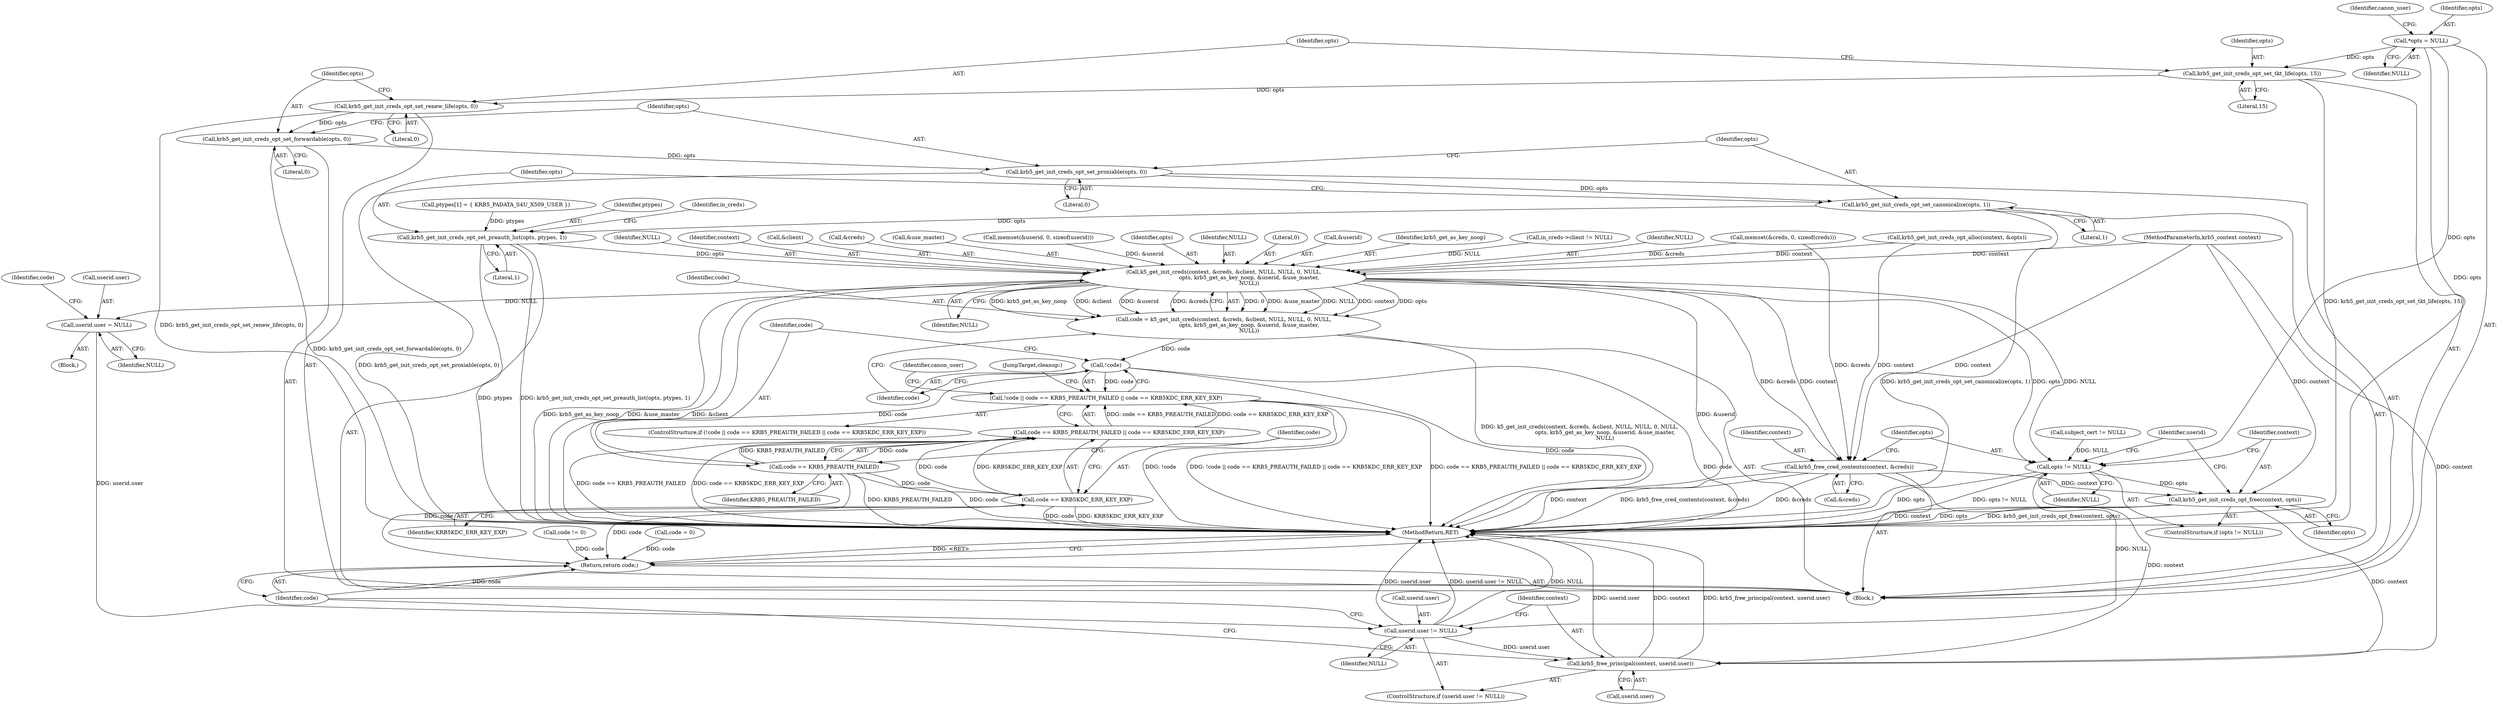 digraph "0_krb5_5e6d1796106df8ba6bc1973ee0917c170d929086_0@pointer" {
"1000220" [label="(Call,krb5_get_init_creds_opt_set_canonicalize(opts, 1))"];
"1000217" [label="(Call,krb5_get_init_creds_opt_set_proxiable(opts, 0))"];
"1000214" [label="(Call,krb5_get_init_creds_opt_set_forwardable(opts, 0))"];
"1000211" [label="(Call,krb5_get_init_creds_opt_set_renew_life(opts, 0))"];
"1000208" [label="(Call,krb5_get_init_creds_opt_set_tkt_life(opts, 15))"];
"1000117" [label="(Call,*opts = NULL)"];
"1000223" [label="(Call,krb5_get_init_creds_opt_set_preauth_list(opts, ptypes, 1))"];
"1000282" [label="(Call,k5_get_init_creds(context, &creds, &client, NULL, NULL, 0, NULL,\n                              opts, krb5_get_as_key_noop, &userid, &use_master,\n                              NULL))"];
"1000280" [label="(Call,code = k5_get_init_creds(context, &creds, &client, NULL, NULL, 0, NULL,\n                              opts, krb5_get_as_key_noop, &userid, &use_master,\n                              NULL))"];
"1000301" [label="(Call,!code)"];
"1000300" [label="(Call,!code || code == KRB5_PREAUTH_FAILED || code == KRB5KDC_ERR_KEY_EXP)"];
"1000304" [label="(Call,code == KRB5_PREAUTH_FAILED)"];
"1000303" [label="(Call,code == KRB5_PREAUTH_FAILED || code == KRB5KDC_ERR_KEY_EXP)"];
"1000307" [label="(Call,code == KRB5KDC_ERR_KEY_EXP)"];
"1000348" [label="(Return,return code;)"];
"1000317" [label="(Call,userid.user = NULL)"];
"1000338" [label="(Call,userid.user != NULL)"];
"1000343" [label="(Call,krb5_free_principal(context, userid.user))"];
"1000326" [label="(Call,krb5_free_cred_contents(context, &creds))"];
"1000334" [label="(Call,krb5_get_init_creds_opt_free(context, opts))"];
"1000331" [label="(Call,opts != NULL)"];
"1000309" [label="(Identifier,KRB5KDC_ERR_KEY_EXP)"];
"1000339" [label="(Call,userid.user)"];
"1000333" [label="(Identifier,NULL)"];
"1000332" [label="(Identifier,opts)"];
"1000335" [label="(Identifier,context)"];
"1000330" [label="(ControlStructure,if (opts != NULL))"];
"1000318" [label="(Call,userid.user)"];
"1000331" [label="(Call,opts != NULL)"];
"1000181" [label="(Call,memset(&userid, 0, sizeof(userid)))"];
"1000294" [label="(Call,&userid)"];
"1000281" [label="(Identifier,code)"];
"1000343" [label="(Call,krb5_free_principal(context, userid.user))"];
"1000225" [label="(Identifier,ptypes)"];
"1000188" [label="(Call,subject_cert != NULL)"];
"1000102" [label="(MethodParameterIn,krb5_context context)"];
"1000213" [label="(Literal,0)"];
"1000215" [label="(Identifier,opts)"];
"1000336" [label="(Identifier,opts)"];
"1000219" [label="(Literal,0)"];
"1000283" [label="(Identifier,context)"];
"1000286" [label="(Call,&client)"];
"1000326" [label="(Call,krb5_free_cred_contents(context, &creds))"];
"1000322" [label="(Call,code = 0)"];
"1000119" [label="(Identifier,NULL)"];
"1000212" [label="(Identifier,opts)"];
"1000222" [label="(Literal,1)"];
"1000284" [label="(Call,&creds)"];
"1000296" [label="(Call,&use_master)"];
"1000175" [label="(Call,memset(&creds, 0, sizeof(creds)))"];
"1000338" [label="(Call,userid.user != NULL)"];
"1000305" [label="(Identifier,code)"];
"1000226" [label="(Literal,1)"];
"1000230" [label="(Identifier,in_creds)"];
"1000292" [label="(Identifier,opts)"];
"1000223" [label="(Call,krb5_get_init_creds_opt_set_preauth_list(opts, ptypes, 1))"];
"1000109" [label="(Call,ptypes[1] = { KRB5_PADATA_S4U_X509_USER })"];
"1000211" [label="(Call,krb5_get_init_creds_opt_set_renew_life(opts, 0))"];
"1000349" [label="(Identifier,code)"];
"1000291" [label="(Identifier,NULL)"];
"1000210" [label="(Literal,15)"];
"1000290" [label="(Literal,0)"];
"1000302" [label="(Identifier,code)"];
"1000327" [label="(Identifier,context)"];
"1000344" [label="(Identifier,context)"];
"1000209" [label="(Identifier,opts)"];
"1000340" [label="(Identifier,userid)"];
"1000350" [label="(MethodReturn,RET)"];
"1000303" [label="(Call,code == KRB5_PREAUTH_FAILED || code == KRB5KDC_ERR_KEY_EXP)"];
"1000221" [label="(Identifier,opts)"];
"1000342" [label="(Identifier,NULL)"];
"1000282" [label="(Call,k5_get_init_creds(context, &creds, &client, NULL, NULL, 0, NULL,\n                              opts, krb5_get_as_key_noop, &userid, &use_master,\n                              NULL))"];
"1000199" [label="(Call,krb5_get_init_creds_opt_alloc(context, &opts))"];
"1000204" [label="(Call,code != 0)"];
"1000218" [label="(Identifier,opts)"];
"1000124" [label="(Identifier,canon_user)"];
"1000293" [label="(Identifier,krb5_get_as_key_noop)"];
"1000214" [label="(Call,krb5_get_init_creds_opt_set_forwardable(opts, 0))"];
"1000208" [label="(Call,krb5_get_init_creds_opt_set_tkt_life(opts, 15))"];
"1000308" [label="(Identifier,code)"];
"1000106" [label="(Block,)"];
"1000298" [label="(Identifier,NULL)"];
"1000323" [label="(Identifier,code)"];
"1000216" [label="(Literal,0)"];
"1000280" [label="(Call,code = k5_get_init_creds(context, &creds, &client, NULL, NULL, 0, NULL,\n                              opts, krb5_get_as_key_noop, &userid, &use_master,\n                              NULL))"];
"1000313" [label="(Identifier,canon_user)"];
"1000118" [label="(Identifier,opts)"];
"1000228" [label="(Call,in_creds->client != NULL)"];
"1000300" [label="(Call,!code || code == KRB5_PREAUTH_FAILED || code == KRB5KDC_ERR_KEY_EXP)"];
"1000317" [label="(Call,userid.user = NULL)"];
"1000348" [label="(Return,return code;)"];
"1000224" [label="(Identifier,opts)"];
"1000334" [label="(Call,krb5_get_init_creds_opt_free(context, opts))"];
"1000304" [label="(Call,code == KRB5_PREAUTH_FAILED)"];
"1000306" [label="(Identifier,KRB5_PREAUTH_FAILED)"];
"1000288" [label="(Identifier,NULL)"];
"1000299" [label="(ControlStructure,if (!code || code == KRB5_PREAUTH_FAILED || code == KRB5KDC_ERR_KEY_EXP))"];
"1000325" [label="(JumpTarget,cleanup:)"];
"1000321" [label="(Identifier,NULL)"];
"1000117" [label="(Call,*opts = NULL)"];
"1000289" [label="(Identifier,NULL)"];
"1000220" [label="(Call,krb5_get_init_creds_opt_set_canonicalize(opts, 1))"];
"1000307" [label="(Call,code == KRB5KDC_ERR_KEY_EXP)"];
"1000328" [label="(Call,&creds)"];
"1000301" [label="(Call,!code)"];
"1000337" [label="(ControlStructure,if (userid.user != NULL))"];
"1000310" [label="(Block,)"];
"1000345" [label="(Call,userid.user)"];
"1000217" [label="(Call,krb5_get_init_creds_opt_set_proxiable(opts, 0))"];
"1000220" -> "1000106"  [label="AST: "];
"1000220" -> "1000222"  [label="CFG: "];
"1000221" -> "1000220"  [label="AST: "];
"1000222" -> "1000220"  [label="AST: "];
"1000224" -> "1000220"  [label="CFG: "];
"1000220" -> "1000350"  [label="DDG: krb5_get_init_creds_opt_set_canonicalize(opts, 1)"];
"1000217" -> "1000220"  [label="DDG: opts"];
"1000220" -> "1000223"  [label="DDG: opts"];
"1000217" -> "1000106"  [label="AST: "];
"1000217" -> "1000219"  [label="CFG: "];
"1000218" -> "1000217"  [label="AST: "];
"1000219" -> "1000217"  [label="AST: "];
"1000221" -> "1000217"  [label="CFG: "];
"1000217" -> "1000350"  [label="DDG: krb5_get_init_creds_opt_set_proxiable(opts, 0)"];
"1000214" -> "1000217"  [label="DDG: opts"];
"1000214" -> "1000106"  [label="AST: "];
"1000214" -> "1000216"  [label="CFG: "];
"1000215" -> "1000214"  [label="AST: "];
"1000216" -> "1000214"  [label="AST: "];
"1000218" -> "1000214"  [label="CFG: "];
"1000214" -> "1000350"  [label="DDG: krb5_get_init_creds_opt_set_forwardable(opts, 0)"];
"1000211" -> "1000214"  [label="DDG: opts"];
"1000211" -> "1000106"  [label="AST: "];
"1000211" -> "1000213"  [label="CFG: "];
"1000212" -> "1000211"  [label="AST: "];
"1000213" -> "1000211"  [label="AST: "];
"1000215" -> "1000211"  [label="CFG: "];
"1000211" -> "1000350"  [label="DDG: krb5_get_init_creds_opt_set_renew_life(opts, 0)"];
"1000208" -> "1000211"  [label="DDG: opts"];
"1000208" -> "1000106"  [label="AST: "];
"1000208" -> "1000210"  [label="CFG: "];
"1000209" -> "1000208"  [label="AST: "];
"1000210" -> "1000208"  [label="AST: "];
"1000212" -> "1000208"  [label="CFG: "];
"1000208" -> "1000350"  [label="DDG: krb5_get_init_creds_opt_set_tkt_life(opts, 15)"];
"1000117" -> "1000208"  [label="DDG: opts"];
"1000117" -> "1000106"  [label="AST: "];
"1000117" -> "1000119"  [label="CFG: "];
"1000118" -> "1000117"  [label="AST: "];
"1000119" -> "1000117"  [label="AST: "];
"1000124" -> "1000117"  [label="CFG: "];
"1000117" -> "1000350"  [label="DDG: opts"];
"1000117" -> "1000331"  [label="DDG: opts"];
"1000223" -> "1000106"  [label="AST: "];
"1000223" -> "1000226"  [label="CFG: "];
"1000224" -> "1000223"  [label="AST: "];
"1000225" -> "1000223"  [label="AST: "];
"1000226" -> "1000223"  [label="AST: "];
"1000230" -> "1000223"  [label="CFG: "];
"1000223" -> "1000350"  [label="DDG: ptypes"];
"1000223" -> "1000350"  [label="DDG: krb5_get_init_creds_opt_set_preauth_list(opts, ptypes, 1)"];
"1000109" -> "1000223"  [label="DDG: ptypes"];
"1000223" -> "1000282"  [label="DDG: opts"];
"1000282" -> "1000280"  [label="AST: "];
"1000282" -> "1000298"  [label="CFG: "];
"1000283" -> "1000282"  [label="AST: "];
"1000284" -> "1000282"  [label="AST: "];
"1000286" -> "1000282"  [label="AST: "];
"1000288" -> "1000282"  [label="AST: "];
"1000289" -> "1000282"  [label="AST: "];
"1000290" -> "1000282"  [label="AST: "];
"1000291" -> "1000282"  [label="AST: "];
"1000292" -> "1000282"  [label="AST: "];
"1000293" -> "1000282"  [label="AST: "];
"1000294" -> "1000282"  [label="AST: "];
"1000296" -> "1000282"  [label="AST: "];
"1000298" -> "1000282"  [label="AST: "];
"1000280" -> "1000282"  [label="CFG: "];
"1000282" -> "1000350"  [label="DDG: &client"];
"1000282" -> "1000350"  [label="DDG: &userid"];
"1000282" -> "1000350"  [label="DDG: krb5_get_as_key_noop"];
"1000282" -> "1000350"  [label="DDG: &use_master"];
"1000282" -> "1000280"  [label="DDG: 0"];
"1000282" -> "1000280"  [label="DDG: &use_master"];
"1000282" -> "1000280"  [label="DDG: NULL"];
"1000282" -> "1000280"  [label="DDG: context"];
"1000282" -> "1000280"  [label="DDG: opts"];
"1000282" -> "1000280"  [label="DDG: krb5_get_as_key_noop"];
"1000282" -> "1000280"  [label="DDG: &client"];
"1000282" -> "1000280"  [label="DDG: &userid"];
"1000282" -> "1000280"  [label="DDG: &creds"];
"1000199" -> "1000282"  [label="DDG: context"];
"1000102" -> "1000282"  [label="DDG: context"];
"1000175" -> "1000282"  [label="DDG: &creds"];
"1000228" -> "1000282"  [label="DDG: NULL"];
"1000181" -> "1000282"  [label="DDG: &userid"];
"1000282" -> "1000317"  [label="DDG: NULL"];
"1000282" -> "1000326"  [label="DDG: context"];
"1000282" -> "1000326"  [label="DDG: &creds"];
"1000282" -> "1000331"  [label="DDG: opts"];
"1000282" -> "1000331"  [label="DDG: NULL"];
"1000280" -> "1000106"  [label="AST: "];
"1000281" -> "1000280"  [label="AST: "];
"1000302" -> "1000280"  [label="CFG: "];
"1000280" -> "1000350"  [label="DDG: k5_get_init_creds(context, &creds, &client, NULL, NULL, 0, NULL,\n                              opts, krb5_get_as_key_noop, &userid, &use_master,\n                              NULL)"];
"1000280" -> "1000301"  [label="DDG: code"];
"1000301" -> "1000300"  [label="AST: "];
"1000301" -> "1000302"  [label="CFG: "];
"1000302" -> "1000301"  [label="AST: "];
"1000305" -> "1000301"  [label="CFG: "];
"1000300" -> "1000301"  [label="CFG: "];
"1000301" -> "1000350"  [label="DDG: code"];
"1000301" -> "1000300"  [label="DDG: code"];
"1000301" -> "1000304"  [label="DDG: code"];
"1000301" -> "1000348"  [label="DDG: code"];
"1000300" -> "1000299"  [label="AST: "];
"1000300" -> "1000303"  [label="CFG: "];
"1000303" -> "1000300"  [label="AST: "];
"1000313" -> "1000300"  [label="CFG: "];
"1000325" -> "1000300"  [label="CFG: "];
"1000300" -> "1000350"  [label="DDG: code == KRB5_PREAUTH_FAILED || code == KRB5KDC_ERR_KEY_EXP"];
"1000300" -> "1000350"  [label="DDG: !code"];
"1000300" -> "1000350"  [label="DDG: !code || code == KRB5_PREAUTH_FAILED || code == KRB5KDC_ERR_KEY_EXP"];
"1000303" -> "1000300"  [label="DDG: code == KRB5_PREAUTH_FAILED"];
"1000303" -> "1000300"  [label="DDG: code == KRB5KDC_ERR_KEY_EXP"];
"1000304" -> "1000303"  [label="AST: "];
"1000304" -> "1000306"  [label="CFG: "];
"1000305" -> "1000304"  [label="AST: "];
"1000306" -> "1000304"  [label="AST: "];
"1000308" -> "1000304"  [label="CFG: "];
"1000303" -> "1000304"  [label="CFG: "];
"1000304" -> "1000350"  [label="DDG: code"];
"1000304" -> "1000350"  [label="DDG: KRB5_PREAUTH_FAILED"];
"1000304" -> "1000303"  [label="DDG: code"];
"1000304" -> "1000303"  [label="DDG: KRB5_PREAUTH_FAILED"];
"1000304" -> "1000307"  [label="DDG: code"];
"1000304" -> "1000348"  [label="DDG: code"];
"1000303" -> "1000307"  [label="CFG: "];
"1000307" -> "1000303"  [label="AST: "];
"1000303" -> "1000350"  [label="DDG: code == KRB5_PREAUTH_FAILED"];
"1000303" -> "1000350"  [label="DDG: code == KRB5KDC_ERR_KEY_EXP"];
"1000307" -> "1000303"  [label="DDG: code"];
"1000307" -> "1000303"  [label="DDG: KRB5KDC_ERR_KEY_EXP"];
"1000307" -> "1000309"  [label="CFG: "];
"1000308" -> "1000307"  [label="AST: "];
"1000309" -> "1000307"  [label="AST: "];
"1000307" -> "1000350"  [label="DDG: KRB5KDC_ERR_KEY_EXP"];
"1000307" -> "1000350"  [label="DDG: code"];
"1000307" -> "1000348"  [label="DDG: code"];
"1000348" -> "1000106"  [label="AST: "];
"1000348" -> "1000349"  [label="CFG: "];
"1000349" -> "1000348"  [label="AST: "];
"1000350" -> "1000348"  [label="CFG: "];
"1000348" -> "1000350"  [label="DDG: <RET>"];
"1000349" -> "1000348"  [label="DDG: code"];
"1000322" -> "1000348"  [label="DDG: code"];
"1000204" -> "1000348"  [label="DDG: code"];
"1000317" -> "1000310"  [label="AST: "];
"1000317" -> "1000321"  [label="CFG: "];
"1000318" -> "1000317"  [label="AST: "];
"1000321" -> "1000317"  [label="AST: "];
"1000323" -> "1000317"  [label="CFG: "];
"1000317" -> "1000338"  [label="DDG: userid.user"];
"1000338" -> "1000337"  [label="AST: "];
"1000338" -> "1000342"  [label="CFG: "];
"1000339" -> "1000338"  [label="AST: "];
"1000342" -> "1000338"  [label="AST: "];
"1000344" -> "1000338"  [label="CFG: "];
"1000349" -> "1000338"  [label="CFG: "];
"1000338" -> "1000350"  [label="DDG: userid.user"];
"1000338" -> "1000350"  [label="DDG: userid.user != NULL"];
"1000338" -> "1000350"  [label="DDG: NULL"];
"1000331" -> "1000338"  [label="DDG: NULL"];
"1000338" -> "1000343"  [label="DDG: userid.user"];
"1000343" -> "1000337"  [label="AST: "];
"1000343" -> "1000345"  [label="CFG: "];
"1000344" -> "1000343"  [label="AST: "];
"1000345" -> "1000343"  [label="AST: "];
"1000349" -> "1000343"  [label="CFG: "];
"1000343" -> "1000350"  [label="DDG: context"];
"1000343" -> "1000350"  [label="DDG: krb5_free_principal(context, userid.user)"];
"1000343" -> "1000350"  [label="DDG: userid.user"];
"1000326" -> "1000343"  [label="DDG: context"];
"1000334" -> "1000343"  [label="DDG: context"];
"1000102" -> "1000343"  [label="DDG: context"];
"1000326" -> "1000106"  [label="AST: "];
"1000326" -> "1000328"  [label="CFG: "];
"1000327" -> "1000326"  [label="AST: "];
"1000328" -> "1000326"  [label="AST: "];
"1000332" -> "1000326"  [label="CFG: "];
"1000326" -> "1000350"  [label="DDG: krb5_free_cred_contents(context, &creds)"];
"1000326" -> "1000350"  [label="DDG: &creds"];
"1000326" -> "1000350"  [label="DDG: context"];
"1000199" -> "1000326"  [label="DDG: context"];
"1000102" -> "1000326"  [label="DDG: context"];
"1000175" -> "1000326"  [label="DDG: &creds"];
"1000326" -> "1000334"  [label="DDG: context"];
"1000334" -> "1000330"  [label="AST: "];
"1000334" -> "1000336"  [label="CFG: "];
"1000335" -> "1000334"  [label="AST: "];
"1000336" -> "1000334"  [label="AST: "];
"1000340" -> "1000334"  [label="CFG: "];
"1000334" -> "1000350"  [label="DDG: krb5_get_init_creds_opt_free(context, opts)"];
"1000334" -> "1000350"  [label="DDG: opts"];
"1000334" -> "1000350"  [label="DDG: context"];
"1000102" -> "1000334"  [label="DDG: context"];
"1000331" -> "1000334"  [label="DDG: opts"];
"1000331" -> "1000330"  [label="AST: "];
"1000331" -> "1000333"  [label="CFG: "];
"1000332" -> "1000331"  [label="AST: "];
"1000333" -> "1000331"  [label="AST: "];
"1000335" -> "1000331"  [label="CFG: "];
"1000340" -> "1000331"  [label="CFG: "];
"1000331" -> "1000350"  [label="DDG: opts != NULL"];
"1000331" -> "1000350"  [label="DDG: opts"];
"1000188" -> "1000331"  [label="DDG: NULL"];
}
